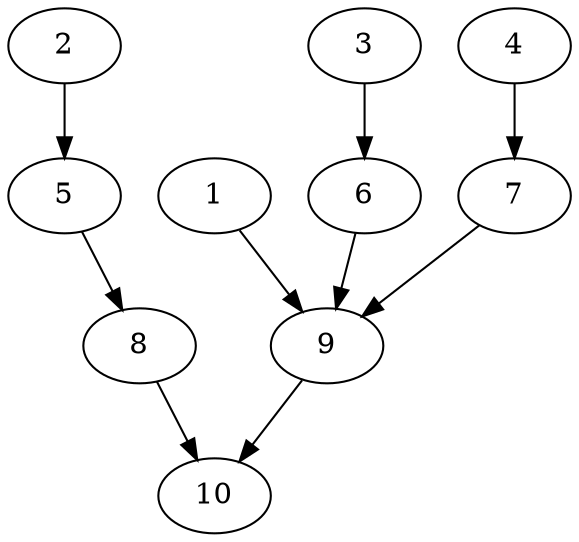 digraph "InTree-Unbalanced-MaxBf-3_Nodes_10_CCR_1.02_WeightType_Random" {
	graph ["Duplicate states"=75372,
		"Max states in OPEN"=4403,
		Modes="60000ms; partial expansion, ; Pruning: processor isomorphism, processor normalisation, task equivalence, equivalent schedule 2, ; \
F-value: new, DRT, ; Optimisation: list scheduling, ",
		"Node concurrency"=4,
		"Number of processors"=16,
		"Pruned using list schedule length"=129880,
		"States removed from OPEN"=40599,
		"Time to schedule (ms)"=904,
		"Total idle time"=3,
		"Total schedule length"=38,
		"Total sequential time"=59,
		"Total states created"=251610
	];
	1	 ["Finish time"=7,
		Processor=0,
		"Start time"=0,
		Weight=7];
	9	 ["Finish time"=24,
		Processor=2,
		"Start time"=13,
		Weight=11];
	1 -> 9	 [Weight=5];
	2	 ["Finish time"=2,
		Processor=1,
		"Start time"=0,
		Weight=2];
	5	 ["Finish time"=13,
		Processor=1,
		"Start time"=2,
		Weight=11];
	2 -> 5	 [Weight=2];
	3	 ["Finish time"=4,
		Processor=2,
		"Start time"=0,
		Weight=4];
	6	 ["Finish time"=8,
		Processor=2,
		"Start time"=6,
		Weight=2];
	3 -> 6	 [Weight=6];
	4	 ["Finish time"=6,
		Processor=2,
		"Start time"=4,
		Weight=2];
	7	 ["Finish time"=13,
		Processor=2,
		"Start time"=8,
		Weight=5];
	4 -> 7	 [Weight=9];
	8	 ["Finish time"=17,
		Processor=1,
		"Start time"=13,
		Weight=4];
	5 -> 8	 [Weight=8];
	6 -> 9	 [Weight=3];
	7 -> 9	 [Weight=7];
	10	 ["Finish time"=38,
		Processor=2,
		"Start time"=27,
		Weight=11];
	8 -> 10	 [Weight=10];
	9 -> 10	 [Weight=10];
}
